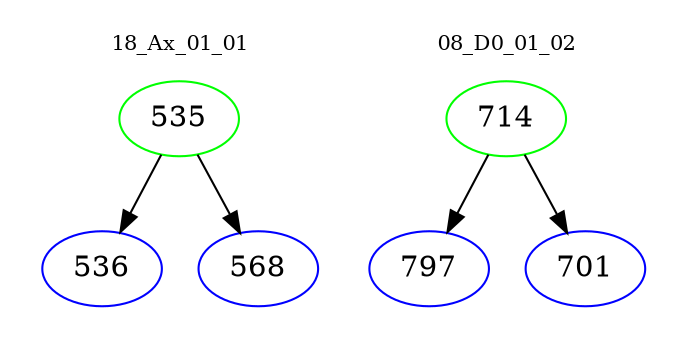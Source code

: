 digraph{
subgraph cluster_0 {
color = white
label = "18_Ax_01_01";
fontsize=10;
T0_535 [label="535", color="green"]
T0_535 -> T0_536 [color="black"]
T0_536 [label="536", color="blue"]
T0_535 -> T0_568 [color="black"]
T0_568 [label="568", color="blue"]
}
subgraph cluster_1 {
color = white
label = "08_D0_01_02";
fontsize=10;
T1_714 [label="714", color="green"]
T1_714 -> T1_797 [color="black"]
T1_797 [label="797", color="blue"]
T1_714 -> T1_701 [color="black"]
T1_701 [label="701", color="blue"]
}
}

